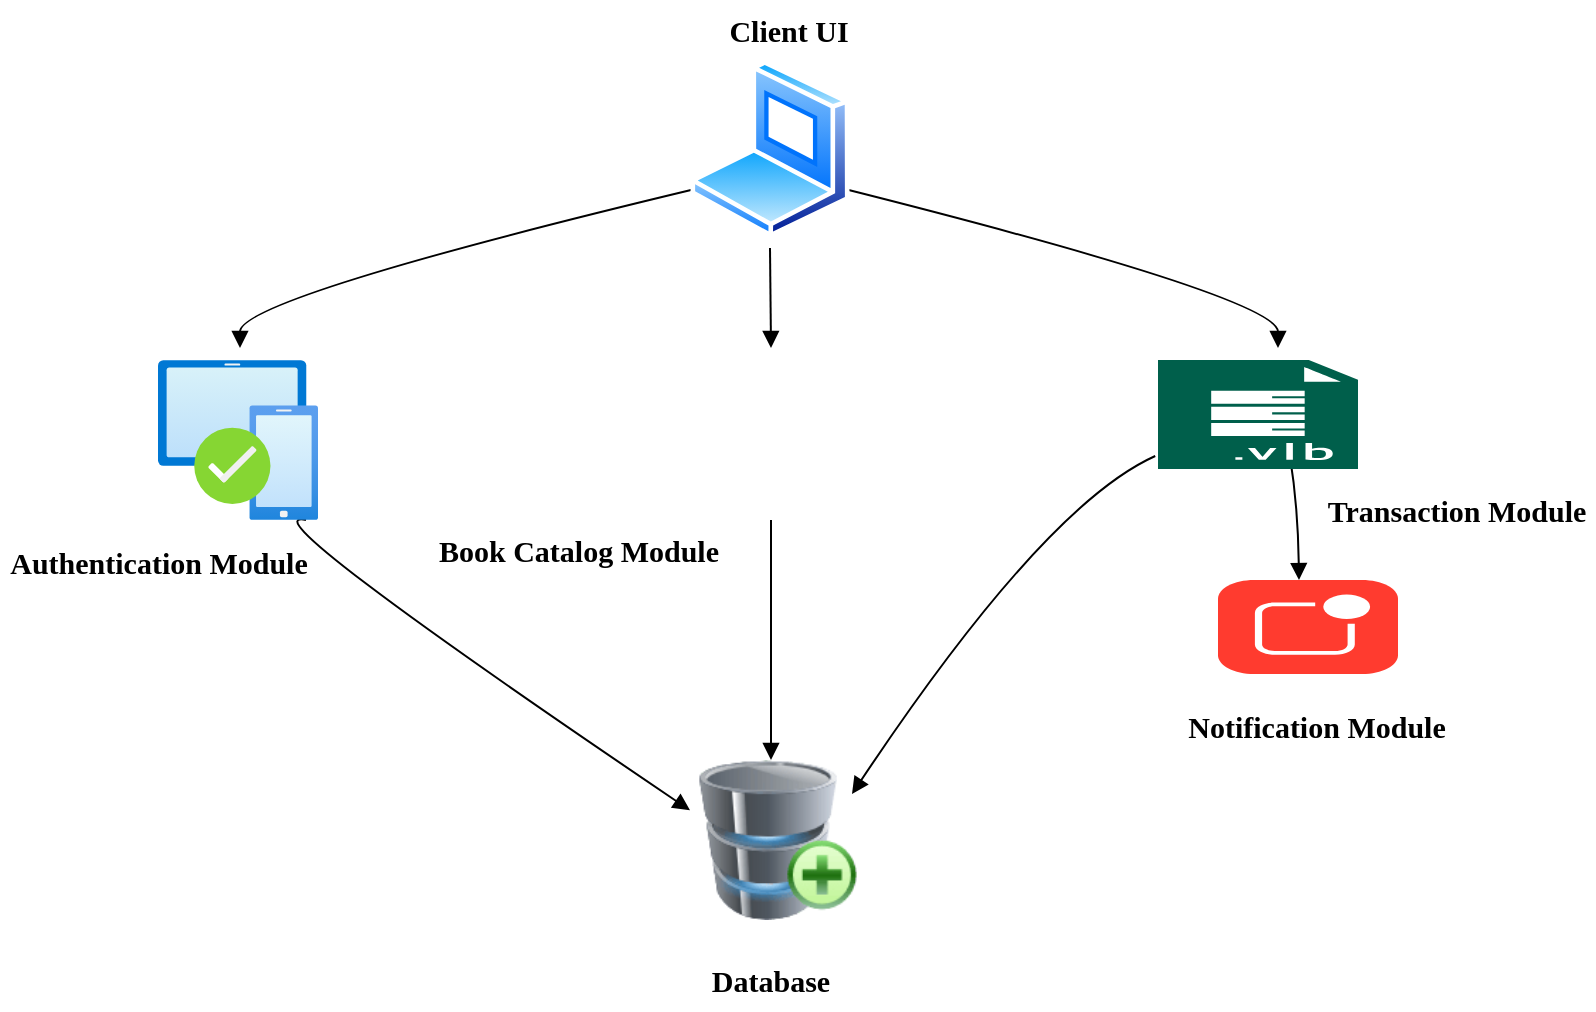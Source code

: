 <mxfile version="26.2.7">
  <diagram name="Page-1" id="Z-NXWbpDcsxZ2G3DGt9v">
    <mxGraphModel dx="788" dy="851" grid="0" gridSize="10" guides="1" tooltips="1" connect="1" arrows="1" fold="1" page="0" pageScale="1" pageWidth="850" pageHeight="1100" math="0" shadow="0">
      <root>
        <mxCell id="0" />
        <mxCell id="1" parent="0" />
        <mxCell id="hDW1DZ3tt0L84MmKZY6u-7" value="" style="curved=1;startArrow=none;endArrow=block;exitX=0;exitY=0.75;entryX=0.5;entryY=0;rounded=0;exitDx=0;exitDy=0;fontFamily=Times New Roman;fontStyle=1;fontSize=15;" edge="1" parent="1" source="hDW1DZ3tt0L84MmKZY6u-14">
          <mxGeometry relative="1" as="geometry">
            <Array as="points">
              <mxPoint x="131" y="99" />
            </Array>
            <mxPoint x="335" y="58.88" as="sourcePoint" />
            <mxPoint x="131" y="124" as="targetPoint" />
          </mxGeometry>
        </mxCell>
        <mxCell id="hDW1DZ3tt0L84MmKZY6u-8" value="" style="curved=1;startArrow=none;endArrow=block;exitX=0.5;exitY=1;entryX=0.5;entryY=0;rounded=0;fontFamily=Times New Roman;fontStyle=1;fontSize=15;" edge="1" parent="1">
          <mxGeometry relative="1" as="geometry">
            <Array as="points" />
            <mxPoint x="396" y="74" as="sourcePoint" />
            <mxPoint x="396.5" y="124" as="targetPoint" />
          </mxGeometry>
        </mxCell>
        <mxCell id="hDW1DZ3tt0L84MmKZY6u-9" value="" style="curved=1;startArrow=none;endArrow=block;exitX=1;exitY=0.75;entryX=0.5;entryY=0;rounded=0;exitDx=0;exitDy=0;fontFamily=Times New Roman;fontStyle=1;fontSize=15;" edge="1" parent="1" source="hDW1DZ3tt0L84MmKZY6u-14">
          <mxGeometry relative="1" as="geometry">
            <Array as="points">
              <mxPoint x="650" y="99" />
            </Array>
            <mxPoint x="457" y="59.176" as="sourcePoint" />
            <mxPoint x="650" y="124" as="targetPoint" />
          </mxGeometry>
        </mxCell>
        <mxCell id="hDW1DZ3tt0L84MmKZY6u-10" value="" style="curved=1;startArrow=none;endArrow=block;exitX=0.53;exitY=1;entryX=0.5;entryY=0;rounded=0;fontFamily=Times New Roman;fontStyle=1;fontSize=15;" edge="1" parent="1">
          <mxGeometry relative="1" as="geometry">
            <Array as="points">
              <mxPoint x="660" y="203" />
            </Array>
            <mxPoint x="655.94" y="178" as="sourcePoint" />
            <mxPoint x="660.5" y="240" as="targetPoint" />
          </mxGeometry>
        </mxCell>
        <mxCell id="hDW1DZ3tt0L84MmKZY6u-11" value="" style="curved=1;startArrow=none;endArrow=block;exitX=0.925;exitY=1;entryX=0;entryY=0.37;rounded=0;exitDx=0;exitDy=0;exitPerimeter=0;fontFamily=Times New Roman;fontStyle=1;fontSize=15;" edge="1" parent="1" source="hDW1DZ3tt0L84MmKZY6u-15">
          <mxGeometry relative="1" as="geometry">
            <Array as="points">
              <mxPoint x="131" y="203" />
            </Array>
            <mxPoint x="131" y="178" as="sourcePoint" />
            <mxPoint x="356" y="355.16" as="targetPoint" />
          </mxGeometry>
        </mxCell>
        <mxCell id="hDW1DZ3tt0L84MmKZY6u-12" value="" style="curved=1;startArrow=none;endArrow=block;exitX=0.5;exitY=1;entryX=0.5;entryY=0;rounded=0;exitDx=0;exitDy=0;fontFamily=Times New Roman;fontStyle=1;fontSize=15;" edge="1" parent="1" source="hDW1DZ3tt0L84MmKZY6u-16">
          <mxGeometry relative="1" as="geometry">
            <Array as="points" />
            <mxPoint x="396.5" y="178" as="sourcePoint" />
            <mxPoint x="396.5" y="330" as="targetPoint" />
          </mxGeometry>
        </mxCell>
        <mxCell id="hDW1DZ3tt0L84MmKZY6u-13" value="" style="curved=1;startArrow=none;endArrow=block;exitX=0.19;exitY=1;entryX=1;entryY=0.25;rounded=0;fontFamily=Times New Roman;fontStyle=1;fontSize=15;" edge="1" parent="1">
          <mxGeometry relative="1" as="geometry">
            <Array as="points">
              <mxPoint x="533" y="203" />
            </Array>
            <mxPoint x="588.62" y="178" as="sourcePoint" />
            <mxPoint x="437" y="347" as="targetPoint" />
          </mxGeometry>
        </mxCell>
        <mxCell id="hDW1DZ3tt0L84MmKZY6u-14" value="" style="image;aspect=fixed;perimeter=ellipsePerimeter;html=1;align=center;shadow=0;dashed=0;spacingTop=3;image=img/lib/active_directory/laptop_client.svg;fontFamily=Times New Roman;fontStyle=1;fontSize=15;" vertex="1" parent="1">
          <mxGeometry x="356" y="-20" width="80" height="88.89" as="geometry" />
        </mxCell>
        <mxCell id="hDW1DZ3tt0L84MmKZY6u-15" value="" style="image;aspect=fixed;html=1;points=[];align=center;fontSize=15;image=img/lib/azure2/identity/Multi_Factor_Authentication.svg;fontFamily=Times New Roman;fontStyle=1" vertex="1" parent="1">
          <mxGeometry x="90" y="130" width="80" height="80" as="geometry" />
        </mxCell>
        <mxCell id="hDW1DZ3tt0L84MmKZY6u-16" value="" style="shape=image;html=1;verticalAlign=top;verticalLabelPosition=bottom;labelBackgroundColor=#ffffff;imageAspect=0;aspect=fixed;image=https://cdn4.iconfinder.com/data/icons/education-and-school-glyph-24-px/24/Book_catalog_education_learning_book_reading-128.png;fontFamily=Times New Roman;fontStyle=1;fontSize=15;" vertex="1" parent="1">
          <mxGeometry x="341.5" y="100" width="110" height="110" as="geometry" />
        </mxCell>
        <mxCell id="hDW1DZ3tt0L84MmKZY6u-17" value="" style="sketch=0;pointerEvents=1;shadow=0;dashed=0;html=1;strokeColor=none;fillColor=#005F4B;labelPosition=center;verticalLabelPosition=bottom;verticalAlign=top;align=center;outlineConnect=0;shape=mxgraph.veeam2.vbr_transaction_log_backup;fontFamily=Times New Roman;fontStyle=1;fontSize=15;" vertex="1" parent="1">
          <mxGeometry x="590" y="130" width="100" height="54.5" as="geometry" />
        </mxCell>
        <mxCell id="hDW1DZ3tt0L84MmKZY6u-18" value="" style="html=1;strokeWidth=1;shadow=0;dashed=0;shape=mxgraph.ios7.misc.notification;fillColor=#FF3B2F;strokeColor=none;buttonText=;strokeColor2=#222222;fontColor=#222222;fontSize=15;verticalLabelPosition=bottom;verticalAlign=top;align=center;sketch=0;fontFamily=Times New Roman;fontStyle=1" vertex="1" parent="1">
          <mxGeometry x="620" y="240" width="90" height="47" as="geometry" />
        </mxCell>
        <mxCell id="hDW1DZ3tt0L84MmKZY6u-19" value="" style="image;html=1;image=img/lib/clip_art/computers/Database_Add_128x128.png;fontFamily=Times New Roman;fontStyle=1;fontSize=15;" vertex="1" parent="1">
          <mxGeometry x="360" y="330" width="80" height="80" as="geometry" />
        </mxCell>
        <mxCell id="hDW1DZ3tt0L84MmKZY6u-20" value="Client UI" style="text;html=1;align=center;verticalAlign=middle;resizable=0;points=[];autosize=1;strokeColor=none;fillColor=none;fontFamily=Times New Roman;fontStyle=1;fontSize=15;" vertex="1" parent="1">
          <mxGeometry x="368" y="-50" width="74" height="30" as="geometry" />
        </mxCell>
        <mxCell id="hDW1DZ3tt0L84MmKZY6u-21" value="Authentication Module" style="text;html=1;align=center;verticalAlign=middle;resizable=0;points=[];autosize=1;strokeColor=none;fillColor=none;fontFamily=Times New Roman;fontStyle=1;fontSize=15;" vertex="1" parent="1">
          <mxGeometry x="11" y="216" width="158" height="30" as="geometry" />
        </mxCell>
        <mxCell id="hDW1DZ3tt0L84MmKZY6u-23" value="Book Catalog Module" style="text;html=1;align=center;verticalAlign=middle;resizable=0;points=[];autosize=1;strokeColor=none;fillColor=none;fontFamily=Times New Roman;fontStyle=1;fontSize=15;" vertex="1" parent="1">
          <mxGeometry x="224" y="210" width="151" height="30" as="geometry" />
        </mxCell>
        <mxCell id="hDW1DZ3tt0L84MmKZY6u-25" value="Transaction Module" style="text;html=1;align=center;verticalAlign=middle;resizable=0;points=[];autosize=1;strokeColor=none;fillColor=none;fontFamily=Times New Roman;fontStyle=1;fontSize=15;" vertex="1" parent="1">
          <mxGeometry x="669" y="190" width="139" height="30" as="geometry" />
        </mxCell>
        <mxCell id="hDW1DZ3tt0L84MmKZY6u-26" value="Notification Module" style="text;html=1;align=center;verticalAlign=middle;resizable=0;points=[];autosize=1;strokeColor=none;fillColor=none;fontFamily=Times New Roman;fontStyle=1;fontSize=15;" vertex="1" parent="1">
          <mxGeometry x="598" y="298" width="141" height="30" as="geometry" />
        </mxCell>
        <mxCell id="hDW1DZ3tt0L84MmKZY6u-27" value="Database" style="text;html=1;align=center;verticalAlign=middle;resizable=0;points=[];autosize=1;strokeColor=none;fillColor=none;fontFamily=Times New Roman;fontStyle=1;fontSize=15;" vertex="1" parent="1">
          <mxGeometry x="359" y="425" width="73" height="30" as="geometry" />
        </mxCell>
      </root>
    </mxGraphModel>
  </diagram>
</mxfile>
